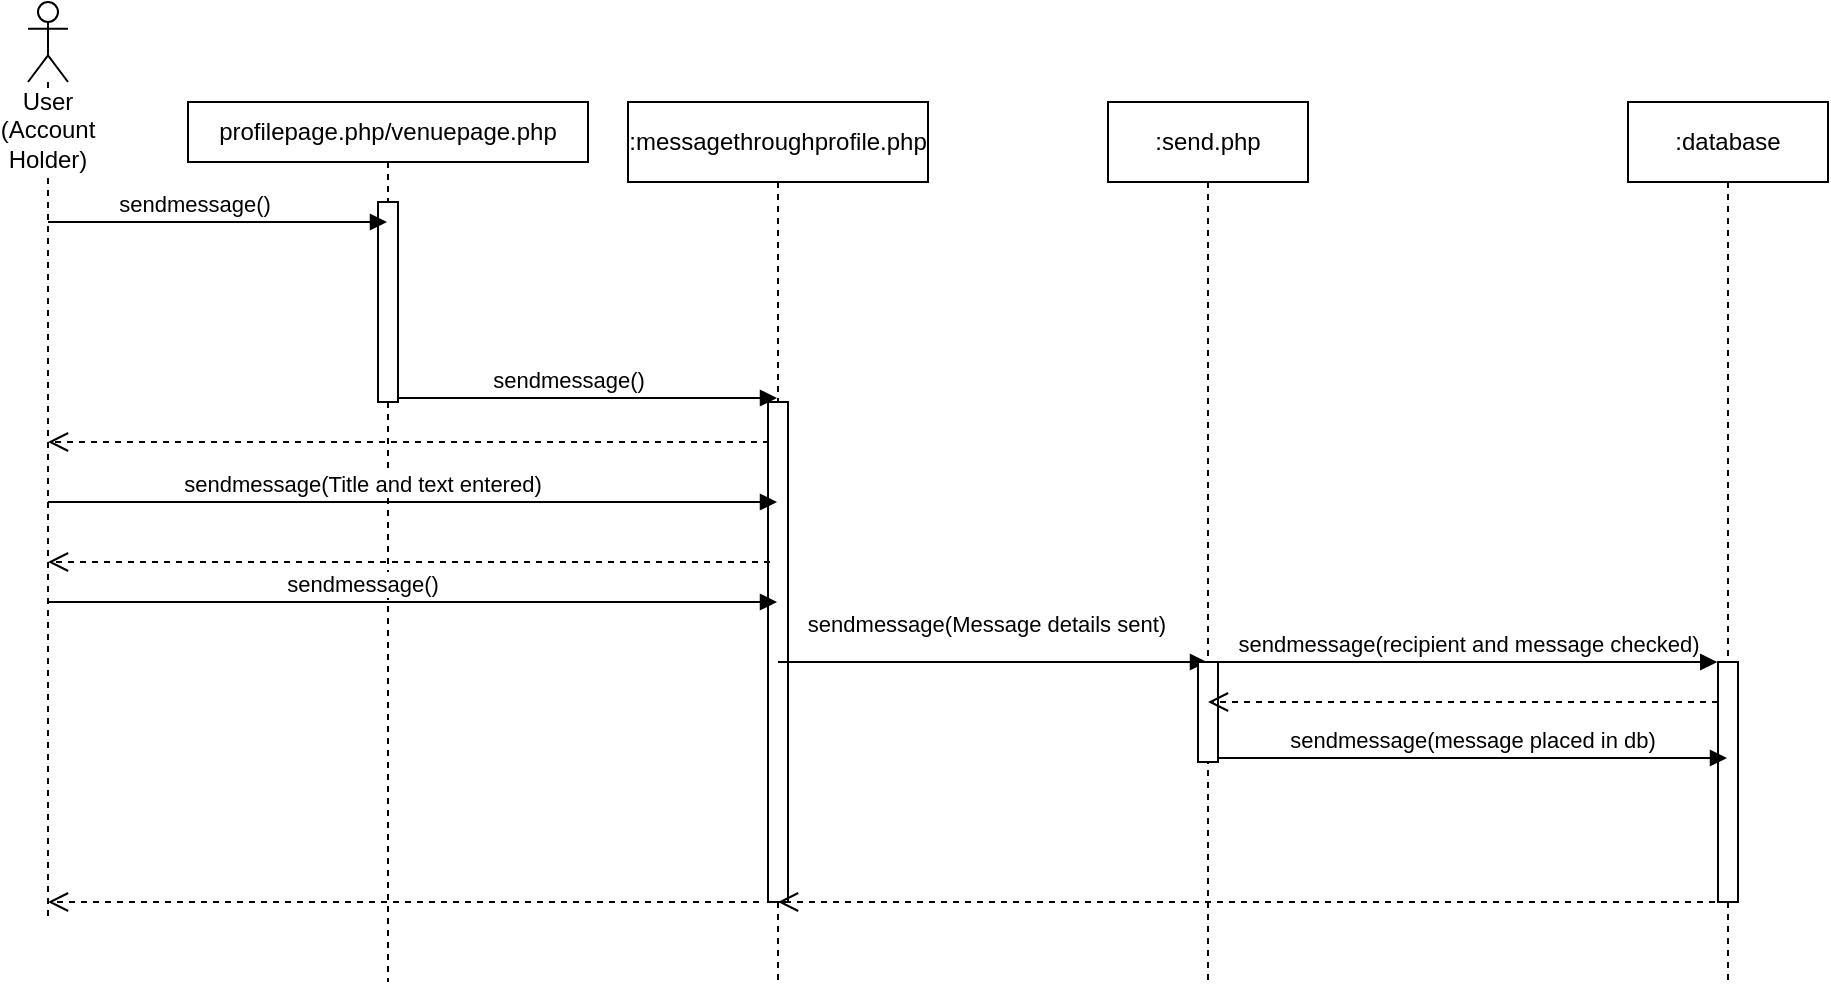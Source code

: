 <mxfile version="12.9.2" type="device"><diagram id="jI1N2RV4fiDJeGBjut0r" name="Page-1"><mxGraphModel dx="981" dy="492" grid="1" gridSize="10" guides="1" tooltips="1" connect="1" arrows="1" fold="1" page="1" pageScale="1" pageWidth="850" pageHeight="1100" math="0" shadow="0"><root><mxCell id="0"/><mxCell id="1" parent="0"/><mxCell id="BYwozpo6w80sGSsYxvj_-2" value=":messagethroughprofile.php" style="shape=umlLifeline;perimeter=lifelinePerimeter;whiteSpace=wrap;html=1;container=1;collapsible=0;recursiveResize=0;outlineConnect=0;" parent="1" vertex="1"><mxGeometry x="420" y="240" width="150" height="440" as="geometry"/></mxCell><mxCell id="BYwozpo6w80sGSsYxvj_-3" value="" style="html=1;points=[];perimeter=orthogonalPerimeter;" parent="BYwozpo6w80sGSsYxvj_-2" vertex="1"><mxGeometry x="70" y="150" width="10" height="250" as="geometry"/></mxCell><mxCell id="BYwozpo6w80sGSsYxvj_-6" value="sendmessage(Message details sent)" style="html=1;verticalAlign=bottom;endArrow=block;" parent="1" source="BYwozpo6w80sGSsYxvj_-2" edge="1" target="K9GLze8fijA_IfNwRyqM-12"><mxGeometry x="-0.028" y="10" width="80" relative="1" as="geometry"><mxPoint x="505" y="450" as="sourcePoint"/><mxPoint x="670" y="520" as="targetPoint"/><mxPoint as="offset"/><Array as="points"><mxPoint x="620" y="520"/></Array></mxGeometry></mxCell><mxCell id="BYwozpo6w80sGSsYxvj_-7" value=":database" style="shape=umlLifeline;perimeter=lifelinePerimeter;whiteSpace=wrap;html=1;container=1;collapsible=0;recursiveResize=0;outlineConnect=0;" parent="1" vertex="1"><mxGeometry x="920" y="240" width="100" height="440" as="geometry"/></mxCell><mxCell id="BYwozpo6w80sGSsYxvj_-8" value="" style="html=1;points=[];perimeter=orthogonalPerimeter;" parent="BYwozpo6w80sGSsYxvj_-7" vertex="1"><mxGeometry x="45" y="280" width="10" height="120" as="geometry"/></mxCell><mxCell id="BYwozpo6w80sGSsYxvj_-14" value="profilepage.php/venuepage.php" style="shape=umlLifeline;perimeter=lifelinePerimeter;whiteSpace=wrap;html=1;container=1;collapsible=0;recursiveResize=0;outlineConnect=0;size=30;" parent="1" vertex="1"><mxGeometry x="200" y="240" width="200" height="440" as="geometry"/></mxCell><mxCell id="BYwozpo6w80sGSsYxvj_-15" value="" style="html=1;points=[];perimeter=orthogonalPerimeter;" parent="BYwozpo6w80sGSsYxvj_-14" vertex="1"><mxGeometry x="95" y="50" width="10" height="100" as="geometry"/></mxCell><mxCell id="BYwozpo6w80sGSsYxvj_-18" value="sendmessage()" style="html=1;verticalAlign=bottom;endArrow=block;exitX=1;exitY=0.98;exitDx=0;exitDy=0;exitPerimeter=0;" parent="1" source="BYwozpo6w80sGSsYxvj_-15" target="BYwozpo6w80sGSsYxvj_-2" edge="1"><mxGeometry x="-0.103" width="80" relative="1" as="geometry"><mxPoint x="350" y="389" as="sourcePoint"/><mxPoint x="689.5" y="389" as="targetPoint"/><mxPoint as="offset"/></mxGeometry></mxCell><mxCell id="K9GLze8fijA_IfNwRyqM-5" value="User (Account Holder)" style="shape=umlLifeline;participant=umlActor;perimeter=lifelinePerimeter;whiteSpace=wrap;html=1;container=1;collapsible=0;recursiveResize=0;verticalAlign=top;spacingTop=36;labelBackgroundColor=#ffffff;outlineConnect=0;" parent="1" vertex="1"><mxGeometry x="120" y="190" width="20" height="460" as="geometry"/></mxCell><mxCell id="K9GLze8fijA_IfNwRyqM-6" value="sendmessage()" style="html=1;verticalAlign=bottom;endArrow=block;" parent="1" target="BYwozpo6w80sGSsYxvj_-14" edge="1" source="K9GLze8fijA_IfNwRyqM-5"><mxGeometry x="-0.14" width="80" relative="1" as="geometry"><mxPoint x="150" y="290" as="sourcePoint"/><mxPoint x="240" y="290" as="targetPoint"/><mxPoint as="offset"/><Array as="points"><mxPoint x="140" y="300"/><mxPoint x="190" y="300"/><mxPoint x="260" y="300"/></Array></mxGeometry></mxCell><mxCell id="K9GLze8fijA_IfNwRyqM-12" value=":send.php" style="shape=umlLifeline;perimeter=lifelinePerimeter;whiteSpace=wrap;html=1;container=1;collapsible=0;recursiveResize=0;outlineConnect=0;" parent="1" vertex="1"><mxGeometry x="660" y="240" width="100" height="440" as="geometry"/></mxCell><mxCell id="K9GLze8fijA_IfNwRyqM-14" value="" style="html=1;points=[];perimeter=orthogonalPerimeter;" parent="K9GLze8fijA_IfNwRyqM-12" vertex="1"><mxGeometry x="45" y="280" width="10" height="50" as="geometry"/></mxCell><mxCell id="K9GLze8fijA_IfNwRyqM-15" value="sendmessage(message placed in db)" style="html=1;verticalAlign=bottom;endArrow=block;exitX=0.986;exitY=0.96;exitDx=0;exitDy=0;exitPerimeter=0;" parent="1" target="BYwozpo6w80sGSsYxvj_-7" edge="1" source="K9GLze8fijA_IfNwRyqM-14"><mxGeometry width="80" relative="1" as="geometry"><mxPoint x="670" y="569.5" as="sourcePoint"/><mxPoint x="750" y="569.5" as="targetPoint"/></mxGeometry></mxCell><mxCell id="cTzMJhftpYSmgsV-YSXE-4" value="" style="html=1;verticalAlign=bottom;endArrow=open;dashed=1;endSize=8;" parent="1" target="K9GLze8fijA_IfNwRyqM-5" edge="1"><mxGeometry relative="1" as="geometry"><mxPoint x="490.5" y="410" as="sourcePoint"/><mxPoint x="330" y="410" as="targetPoint"/></mxGeometry></mxCell><mxCell id="cTzMJhftpYSmgsV-YSXE-5" value="sendmessage(Title and text entered)" style="html=1;verticalAlign=bottom;endArrow=block;" parent="1" target="BYwozpo6w80sGSsYxvj_-2" edge="1"><mxGeometry x="-0.14" width="80" relative="1" as="geometry"><mxPoint x="130" y="440" as="sourcePoint"/><mxPoint x="292" y="441" as="targetPoint"/><mxPoint as="offset"/></mxGeometry></mxCell><mxCell id="cTzMJhftpYSmgsV-YSXE-6" value="" style="html=1;verticalAlign=bottom;endArrow=open;dashed=1;endSize=8;" parent="1" edge="1"><mxGeometry relative="1" as="geometry"><mxPoint x="491" y="470" as="sourcePoint"/><mxPoint x="130" y="470" as="targetPoint"/></mxGeometry></mxCell><mxCell id="cTzMJhftpYSmgsV-YSXE-7" value="sendmessage()" style="html=1;verticalAlign=bottom;endArrow=block;" parent="1" edge="1"><mxGeometry x="-0.14" width="80" relative="1" as="geometry"><mxPoint x="130" y="490" as="sourcePoint"/><mxPoint x="494.5" y="490" as="targetPoint"/><mxPoint as="offset"/></mxGeometry></mxCell><mxCell id="cTzMJhftpYSmgsV-YSXE-8" value="" style="html=1;verticalAlign=bottom;endArrow=open;dashed=1;endSize=8;" parent="1" target="BYwozpo6w80sGSsYxvj_-2" edge="1" source="BYwozpo6w80sGSsYxvj_-7"><mxGeometry relative="1" as="geometry"><mxPoint x="820" y="640" as="sourcePoint"/><mxPoint x="740" y="640" as="targetPoint"/><Array as="points"><mxPoint x="810" y="640"/></Array></mxGeometry></mxCell><mxCell id="cTzMJhftpYSmgsV-YSXE-9" value="" style="html=1;verticalAlign=bottom;endArrow=open;dashed=1;endSize=8;" parent="1" target="K9GLze8fijA_IfNwRyqM-5" edge="1"><mxGeometry relative="1" as="geometry"><mxPoint x="485.5" y="640" as="sourcePoint"/><mxPoint x="160" y="640" as="targetPoint"/></mxGeometry></mxCell><mxCell id="-7XcUCpWUjaojRjh7BKZ-1" value="sendmessage(recipient and message checked)" style="html=1;verticalAlign=bottom;endArrow=block;exitX=0.986;exitY=0.96;exitDx=0;exitDy=0;exitPerimeter=0;" edge="1" parent="1"><mxGeometry x="0.021" width="80" relative="1" as="geometry"><mxPoint x="710.0" y="520.0" as="sourcePoint"/><mxPoint x="964.64" y="520.0" as="targetPoint"/><mxPoint as="offset"/></mxGeometry></mxCell><mxCell id="-7XcUCpWUjaojRjh7BKZ-2" value="" style="html=1;verticalAlign=bottom;endArrow=open;dashed=1;endSize=8;" edge="1" parent="1" source="BYwozpo6w80sGSsYxvj_-8" target="K9GLze8fijA_IfNwRyqM-12"><mxGeometry relative="1" as="geometry"><mxPoint x="960" y="540" as="sourcePoint"/><mxPoint x="880" y="540" as="targetPoint"/><Array as="points"><mxPoint x="880" y="540"/></Array></mxGeometry></mxCell></root></mxGraphModel></diagram></mxfile>